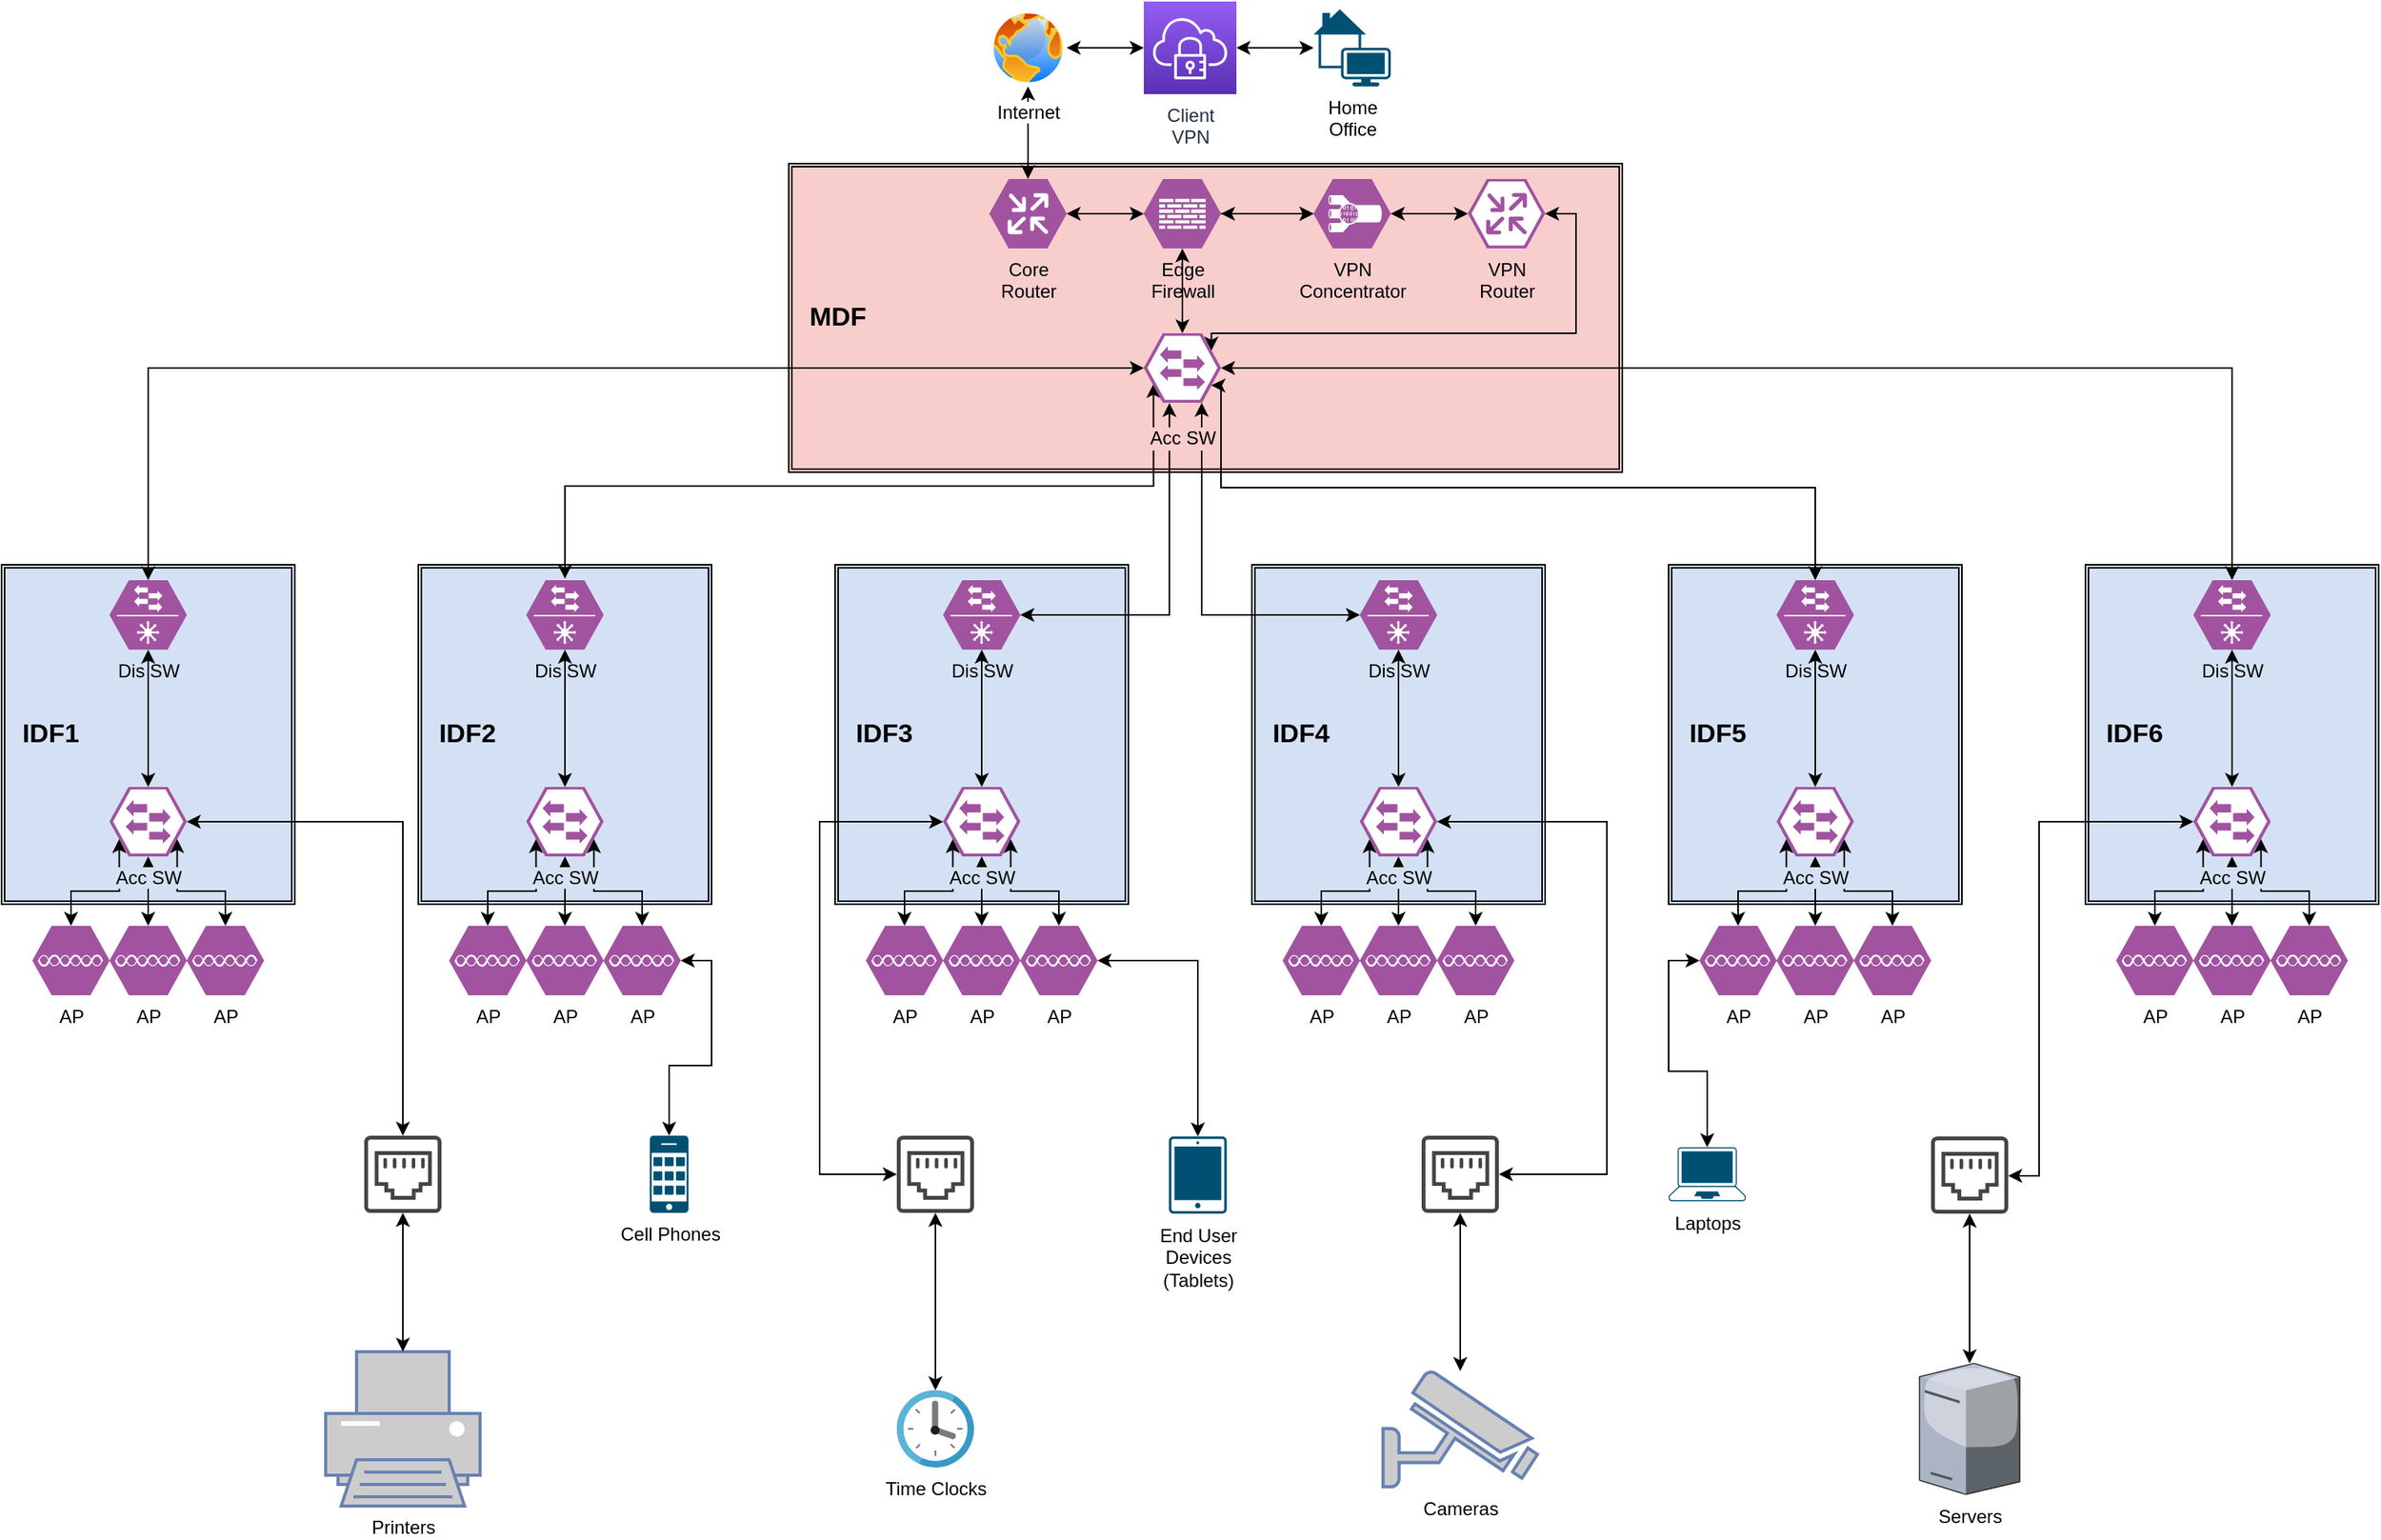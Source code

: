 <mxfile version="20.8.5" type="github">
  <diagram id="l8hXMBHkgcEJcSW0mbfh" name="Page-1">
    <mxGraphModel dx="2049" dy="1871" grid="1" gridSize="10" guides="1" tooltips="1" connect="1" arrows="1" fold="1" page="1" pageScale="1" pageWidth="1169" pageHeight="827" math="0" shadow="0">
      <root>
        <mxCell id="0" />
        <mxCell id="1" parent="0" />
        <mxCell id="bEODxAoZrBs972f1rcFE-118" value="&amp;nbsp; &lt;b&gt;MDF&lt;/b&gt;" style="shape=ext;double=1;rounded=0;whiteSpace=wrap;html=1;labelBackgroundColor=none;fontSize=17;fillColor=#F8CECC;align=left;" vertex="1" parent="1">
          <mxGeometry x="520" y="-140" width="540" height="200" as="geometry" />
        </mxCell>
        <mxCell id="bEODxAoZrBs972f1rcFE-124" style="edgeStyle=orthogonalEdgeStyle;rounded=0;orthogonalLoop=1;jettySize=auto;html=1;fontSize=12;startArrow=classic;startFill=1;" edge="1" parent="1" source="bEODxAoZrBs972f1rcFE-122" target="bEODxAoZrBs972f1rcFE-80">
          <mxGeometry relative="1" as="geometry" />
        </mxCell>
        <mxCell id="bEODxAoZrBs972f1rcFE-80" value="&lt;div&gt;Internet&lt;br&gt;&lt;/div&gt;" style="aspect=fixed;perimeter=ellipsePerimeter;html=1;align=center;shadow=0;dashed=0;spacingTop=3;image;image=img/lib/active_directory/internet_globe.svg;horizontal=1;verticalAlign=top;labelBackgroundColor=#FFFFFF;" vertex="1" parent="1">
          <mxGeometry x="650" y="-240" width="50" height="50" as="geometry" />
        </mxCell>
        <mxCell id="bEODxAoZrBs972f1rcFE-116" value="&lt;span style=&quot;font-size: 12px;&quot;&gt;Printers&lt;/span&gt;" style="fontColor=default;verticalAlign=top;verticalLabelPosition=bottom;labelPosition=center;align=center;html=1;outlineConnect=0;fillColor=#CCCCCC;strokeColor=#6881B3;gradientColor=none;gradientDirection=north;strokeWidth=2;shape=mxgraph.networks.printer;labelBackgroundColor=none;fontSize=12;" vertex="1" parent="1">
          <mxGeometry x="220" y="630" width="100" height="100" as="geometry" />
        </mxCell>
        <mxCell id="bEODxAoZrBs972f1rcFE-220" value="" style="edgeStyle=orthogonalEdgeStyle;rounded=0;orthogonalLoop=1;jettySize=auto;html=1;fontSize=12;startArrow=classic;startFill=1;" edge="1" parent="1" source="bEODxAoZrBs972f1rcFE-117" target="bEODxAoZrBs972f1rcFE-116">
          <mxGeometry relative="1" as="geometry" />
        </mxCell>
        <mxCell id="bEODxAoZrBs972f1rcFE-117" value="" style="sketch=0;pointerEvents=1;shadow=0;dashed=0;html=1;strokeColor=none;fillColor=#434445;aspect=fixed;labelPosition=center;verticalLabelPosition=bottom;verticalAlign=top;align=center;outlineConnect=0;shape=mxgraph.vvd.ethernet_port;labelBackgroundColor=#d4e1f5;fontSize=17;" vertex="1" parent="1">
          <mxGeometry x="245" y="490" width="50" height="50" as="geometry" />
        </mxCell>
        <mxCell id="bEODxAoZrBs972f1rcFE-132" value="" style="edgeStyle=orthogonalEdgeStyle;rounded=0;orthogonalLoop=1;jettySize=auto;html=1;fontSize=12;startArrow=classic;startFill=1;" edge="1" parent="1" source="bEODxAoZrBs972f1rcFE-119" target="bEODxAoZrBs972f1rcFE-131">
          <mxGeometry relative="1" as="geometry" />
        </mxCell>
        <mxCell id="bEODxAoZrBs972f1rcFE-123" style="edgeStyle=orthogonalEdgeStyle;rounded=0;orthogonalLoop=1;jettySize=auto;html=1;exitX=1;exitY=0.5;exitDx=0;exitDy=0;exitPerimeter=0;entryX=0;entryY=0.5;entryDx=0;entryDy=0;entryPerimeter=0;fontSize=12;startArrow=classic;startFill=1;" edge="1" parent="1" source="bEODxAoZrBs972f1rcFE-122" target="bEODxAoZrBs972f1rcFE-119">
          <mxGeometry relative="1" as="geometry" />
        </mxCell>
        <mxCell id="bEODxAoZrBs972f1rcFE-122" value="&lt;div&gt;Core&lt;/div&gt;&lt;div&gt;Router&lt;/div&gt;" style="verticalLabelPosition=bottom;sketch=0;html=1;fillColor=#A153A0;strokeColor=#ffffff;verticalAlign=top;align=center;points=[[0,0.5,0],[0.125,0.25,0],[0.25,0,0],[0.5,0,0],[0.75,0,0],[0.875,0.25,0],[1,0.5,0],[0.875,0.75,0],[0.75,1,0],[0.5,1,0],[0.125,0.75,0]];pointerEvents=1;shape=mxgraph.cisco_safe.compositeIcon;bgIcon=mxgraph.cisco_safe.design.blank_device;resIcon=mxgraph.cisco_safe.design.router;labelBackgroundColor=none;fontSize=12;" vertex="1" parent="1">
          <mxGeometry x="650" y="-130" width="50" height="45" as="geometry" />
        </mxCell>
        <mxCell id="bEODxAoZrBs972f1rcFE-126" value="" style="edgeStyle=orthogonalEdgeStyle;rounded=0;orthogonalLoop=1;jettySize=auto;html=1;fontSize=12;startArrow=classic;startFill=1;" edge="1" parent="1" source="bEODxAoZrBs972f1rcFE-125" target="bEODxAoZrBs972f1rcFE-119">
          <mxGeometry relative="1" as="geometry" />
        </mxCell>
        <mxCell id="bEODxAoZrBs972f1rcFE-135" value="" style="edgeStyle=orthogonalEdgeStyle;rounded=0;orthogonalLoop=1;jettySize=auto;html=1;fontSize=12;startArrow=classic;startFill=1;" edge="1" parent="1" source="bEODxAoZrBs972f1rcFE-125" target="bEODxAoZrBs972f1rcFE-129">
          <mxGeometry relative="1" as="geometry" />
        </mxCell>
        <mxCell id="bEODxAoZrBs972f1rcFE-125" value="&lt;div&gt;&lt;span style=&quot;&quot;&gt;VPN&lt;/span&gt;&lt;/div&gt;&lt;div&gt;&lt;span style=&quot;&quot;&gt;Concentrator&lt;/span&gt;&lt;/div&gt;" style="verticalLabelPosition=bottom;sketch=0;html=1;fillColor=#A153A0;strokeColor=#ffffff;verticalAlign=top;align=center;points=[[0,0.5,0],[0.125,0.25,0],[0.25,0,0],[0.5,0,0],[0.75,0,0],[0.875,0.25,0],[1,0.5,0],[0.875,0.75,0],[0.75,1,0],[0.5,1,0],[0.125,0.75,0]];pointerEvents=1;shape=mxgraph.cisco_safe.compositeIcon;bgIcon=mxgraph.cisco_safe.design.blank_device;resIcon=mxgraph.cisco_safe.design.vpn_concentrator;labelBackgroundColor=none;fontSize=12;" vertex="1" parent="1">
          <mxGeometry x="860" y="-130" width="50" height="45" as="geometry" />
        </mxCell>
        <mxCell id="bEODxAoZrBs972f1rcFE-128" value="" style="edgeStyle=orthogonalEdgeStyle;rounded=0;orthogonalLoop=1;jettySize=auto;html=1;fontSize=12;startArrow=classic;startFill=1;" edge="1" parent="1" source="bEODxAoZrBs972f1rcFE-127" target="bEODxAoZrBs972f1rcFE-80">
          <mxGeometry relative="1" as="geometry" />
        </mxCell>
        <mxCell id="bEODxAoZrBs972f1rcFE-127" value="&lt;div&gt;Client&lt;/div&gt;&lt;div&gt;VPN&lt;/div&gt;" style="sketch=0;points=[[0,0,0],[0.25,0,0],[0.5,0,0],[0.75,0,0],[1,0,0],[0,1,0],[0.25,1,0],[0.5,1,0],[0.75,1,0],[1,1,0],[0,0.25,0],[0,0.5,0],[0,0.75,0],[1,0.25,0],[1,0.5,0],[1,0.75,0]];outlineConnect=0;fontColor=#232F3E;gradientColor=#945DF2;gradientDirection=north;fillColor=#5A30B5;strokeColor=#ffffff;dashed=0;verticalLabelPosition=bottom;verticalAlign=top;align=center;html=1;fontSize=12;fontStyle=0;aspect=fixed;shape=mxgraph.aws4.resourceIcon;resIcon=mxgraph.aws4.client_vpn;labelBackgroundColor=none;" vertex="1" parent="1">
          <mxGeometry x="750" y="-245" width="60" height="60" as="geometry" />
        </mxCell>
        <mxCell id="bEODxAoZrBs972f1rcFE-130" value="" style="edgeStyle=orthogonalEdgeStyle;rounded=0;orthogonalLoop=1;jettySize=auto;html=1;fontSize=12;startArrow=none;startFill=1;" edge="1" parent="1" source="bEODxAoZrBs972f1rcFE-119" target="bEODxAoZrBs972f1rcFE-125">
          <mxGeometry relative="1" as="geometry" />
        </mxCell>
        <mxCell id="bEODxAoZrBs972f1rcFE-206" value="" style="edgeStyle=orthogonalEdgeStyle;rounded=0;orthogonalLoop=1;jettySize=auto;html=1;fontSize=12;startArrow=classic;startFill=1;entryX=0.875;entryY=0.25;entryDx=0;entryDy=0;entryPerimeter=0;exitX=1;exitY=0.5;exitDx=0;exitDy=0;exitPerimeter=0;" edge="1" parent="1" source="bEODxAoZrBs972f1rcFE-129" target="bEODxAoZrBs972f1rcFE-131">
          <mxGeometry relative="1" as="geometry">
            <Array as="points">
              <mxPoint x="1030" y="-108" />
              <mxPoint x="1030" y="-30" />
              <mxPoint x="794" y="-30" />
            </Array>
          </mxGeometry>
        </mxCell>
        <mxCell id="bEODxAoZrBs972f1rcFE-129" value="&lt;div&gt;VPN&lt;/div&gt;&lt;div&gt;Router&lt;/div&gt;" style="verticalLabelPosition=bottom;sketch=0;html=1;fillColor=#A153A0;strokeColor=#ffffff;verticalAlign=top;align=center;points=[[0,0.5,0],[0.125,0.25,0],[0.25,0,0],[0.5,0,0],[0.75,0,0],[0.875,0.25,0],[1,0.5,0],[0.875,0.75,0],[0.75,1,0],[0.5,1,0],[0.125,0.75,0]];pointerEvents=1;shape=mxgraph.cisco_safe.compositeIcon;bgIcon=mxgraph.cisco_safe.design.blank_device;resIcon=mxgraph.cisco_safe.design.router_2;labelBackgroundColor=none;fontSize=12;" vertex="1" parent="1">
          <mxGeometry x="960" y="-130" width="50" height="45" as="geometry" />
        </mxCell>
        <mxCell id="bEODxAoZrBs972f1rcFE-119" value="&lt;div&gt;Edge&lt;/div&gt;&lt;div&gt;Firewall&lt;/div&gt;" style="verticalLabelPosition=bottom;sketch=0;html=1;fillColor=#A153A0;strokeColor=#ffffff;verticalAlign=top;align=center;points=[[0,0.5,0],[0.125,0.25,0],[0.25,0,0],[0.5,0,0],[0.75,0,0],[0.875,0.25,0],[1,0.5,0],[0.875,0.75,0],[0.75,1,0],[0.5,1,0],[0.125,0.75,0]];pointerEvents=1;shape=mxgraph.cisco_safe.compositeIcon;bgIcon=mxgraph.cisco_safe.design.blank_device;resIcon=mxgraph.cisco_safe.design.firewall;labelBackgroundColor=none;fontSize=12;" vertex="1" parent="1">
          <mxGeometry x="750" y="-130" width="50" height="45" as="geometry" />
        </mxCell>
        <mxCell id="bEODxAoZrBs972f1rcFE-136" value="" style="group" vertex="1" connectable="0" parent="1">
          <mxGeometry x="10" y="120" width="190" height="294" as="geometry" />
        </mxCell>
        <mxCell id="bEODxAoZrBs972f1rcFE-81" value="&amp;nbsp; IDF1" style="shape=ext;double=1;rounded=0;whiteSpace=wrap;html=1;fillColor=#D4E1F5;align=left;fontSize=17;fontStyle=1" vertex="1" parent="bEODxAoZrBs972f1rcFE-136">
          <mxGeometry width="190" height="220" as="geometry" />
        </mxCell>
        <mxCell id="bEODxAoZrBs972f1rcFE-24" value="" style="group" vertex="1" connectable="0" parent="bEODxAoZrBs972f1rcFE-136">
          <mxGeometry y="144" width="190" height="150" as="geometry" />
        </mxCell>
        <mxCell id="bEODxAoZrBs972f1rcFE-112" style="edgeStyle=orthogonalEdgeStyle;rounded=0;orthogonalLoop=1;jettySize=auto;html=1;entryX=0.5;entryY=0;entryDx=0;entryDy=0;entryPerimeter=0;startArrow=classic;startFill=1;" edge="1" parent="bEODxAoZrBs972f1rcFE-24" source="bEODxAoZrBs972f1rcFE-101" target="bEODxAoZrBs972f1rcFE-109">
          <mxGeometry relative="1" as="geometry" />
        </mxCell>
        <mxCell id="bEODxAoZrBs972f1rcFE-113" style="edgeStyle=orthogonalEdgeStyle;rounded=0;orthogonalLoop=1;jettySize=auto;html=1;exitX=0.875;exitY=0.75;exitDx=0;exitDy=0;exitPerimeter=0;startArrow=classic;startFill=1;" edge="1" parent="bEODxAoZrBs972f1rcFE-24" source="bEODxAoZrBs972f1rcFE-101" target="bEODxAoZrBs972f1rcFE-110">
          <mxGeometry relative="1" as="geometry" />
        </mxCell>
        <mxCell id="bEODxAoZrBs972f1rcFE-114" style="edgeStyle=orthogonalEdgeStyle;rounded=0;orthogonalLoop=1;jettySize=auto;html=1;exitX=0.125;exitY=0.75;exitDx=0;exitDy=0;exitPerimeter=0;entryX=0.5;entryY=0;entryDx=0;entryDy=0;entryPerimeter=0;startArrow=classic;startFill=1;" edge="1" parent="bEODxAoZrBs972f1rcFE-24" source="bEODxAoZrBs972f1rcFE-101" target="bEODxAoZrBs972f1rcFE-108">
          <mxGeometry relative="1" as="geometry" />
        </mxCell>
        <mxCell id="bEODxAoZrBs972f1rcFE-101" value="Acc SW" style="verticalLabelPosition=bottom;sketch=0;html=1;fillColor=#A153A0;strokeColor=#ffffff;verticalAlign=top;align=center;points=[[0,0.5,0],[0.125,0.25,0],[0.25,0,0],[0.5,0,0],[0.75,0,0],[0.875,0.25,0],[1,0.5,0],[0.875,0.75,0],[0.75,1,0],[0.5,1,0],[0.125,0.75,0]];pointerEvents=1;shape=mxgraph.cisco_safe.compositeIcon;bgIcon=mxgraph.cisco_safe.design.blank_device;resIcon=mxgraph.cisco_safe.design.access_switch_2;labelBackgroundColor=#d4e1f5;" vertex="1" parent="bEODxAoZrBs972f1rcFE-24">
          <mxGeometry x="70" width="50" height="45" as="geometry" />
        </mxCell>
        <mxCell id="bEODxAoZrBs972f1rcFE-108" value="AP" style="verticalLabelPosition=bottom;sketch=0;html=1;fillColor=#A153A0;strokeColor=#ffffff;verticalAlign=top;align=center;points=[[0,0.5,0],[0.125,0.25,0],[0.25,0,0],[0.5,0,0],[0.75,0,0],[0.875,0.25,0],[1,0.5,0],[0.875,0.75,0],[0.75,1,0],[0.5,1,0],[0.125,0.75,0]];pointerEvents=1;shape=mxgraph.cisco_safe.compositeIcon;bgIcon=mxgraph.cisco_safe.design.blank_device;resIcon=mxgraph.cisco_safe.design.access_point;fontFamily=Helvetica;fontSize=12;fontColor=default;" vertex="1" parent="bEODxAoZrBs972f1rcFE-24">
          <mxGeometry x="20" y="90" width="50" height="45" as="geometry" />
        </mxCell>
        <mxCell id="bEODxAoZrBs972f1rcFE-109" value="AP" style="verticalLabelPosition=bottom;sketch=0;html=1;fillColor=#A153A0;strokeColor=#ffffff;verticalAlign=top;align=center;points=[[0,0.5,0],[0.125,0.25,0],[0.25,0,0],[0.5,0,0],[0.75,0,0],[0.875,0.25,0],[1,0.5,0],[0.875,0.75,0],[0.75,1,0],[0.5,1,0],[0.125,0.75,0]];pointerEvents=1;shape=mxgraph.cisco_safe.compositeIcon;bgIcon=mxgraph.cisco_safe.design.blank_device;resIcon=mxgraph.cisco_safe.design.access_point;fontFamily=Helvetica;fontSize=12;fontColor=default;" vertex="1" parent="bEODxAoZrBs972f1rcFE-24">
          <mxGeometry x="70" y="90" width="50" height="45" as="geometry" />
        </mxCell>
        <mxCell id="bEODxAoZrBs972f1rcFE-110" value="AP" style="verticalLabelPosition=bottom;sketch=0;html=1;fillColor=#A153A0;strokeColor=#ffffff;verticalAlign=top;align=center;points=[[0,0.5,0],[0.125,0.25,0],[0.25,0,0],[0.5,0,0],[0.75,0,0],[0.875,0.25,0],[1,0.5,0],[0.875,0.75,0],[0.75,1,0],[0.5,1,0],[0.125,0.75,0]];pointerEvents=1;shape=mxgraph.cisco_safe.compositeIcon;bgIcon=mxgraph.cisco_safe.design.blank_device;resIcon=mxgraph.cisco_safe.design.access_point;fontFamily=Helvetica;fontSize=12;fontColor=default;" vertex="1" parent="bEODxAoZrBs972f1rcFE-24">
          <mxGeometry x="120" y="90" width="50" height="45" as="geometry" />
        </mxCell>
        <mxCell id="bEODxAoZrBs972f1rcFE-93" value="Dis SW" style="verticalLabelPosition=bottom;sketch=0;html=1;fillColor=#A153A0;strokeColor=#ffffff;verticalAlign=top;align=center;points=[[0,0.5,0],[0.125,0.25,0],[0.25,0,0],[0.5,0,0],[0.75,0,0],[0.875,0.25,0],[1,0.5,0],[0.875,0.75,0],[0.75,1,0],[0.5,1,0],[0.125,0.75,0]];pointerEvents=1;shape=mxgraph.cisco_safe.compositeIcon;bgIcon=mxgraph.cisco_safe.design.blank_device;resIcon=mxgraph.cisco_safe.design.distribution_switch;" vertex="1" parent="bEODxAoZrBs972f1rcFE-136">
          <mxGeometry x="70" y="10" width="50" height="45" as="geometry" />
        </mxCell>
        <mxCell id="bEODxAoZrBs972f1rcFE-115" style="edgeStyle=orthogonalEdgeStyle;rounded=0;orthogonalLoop=1;jettySize=auto;html=1;startArrow=classic;startFill=1;" edge="1" parent="bEODxAoZrBs972f1rcFE-136" source="bEODxAoZrBs972f1rcFE-101" target="bEODxAoZrBs972f1rcFE-93">
          <mxGeometry relative="1" as="geometry" />
        </mxCell>
        <mxCell id="bEODxAoZrBs972f1rcFE-137" value="" style="group" vertex="1" connectable="0" parent="1">
          <mxGeometry x="280" y="120" width="190" height="294" as="geometry" />
        </mxCell>
        <mxCell id="bEODxAoZrBs972f1rcFE-138" value="&amp;nbsp; IDF2" style="shape=ext;double=1;rounded=0;whiteSpace=wrap;html=1;fillColor=#D4E1F5;align=left;fontSize=17;fontStyle=1" vertex="1" parent="bEODxAoZrBs972f1rcFE-137">
          <mxGeometry width="190" height="220" as="geometry" />
        </mxCell>
        <mxCell id="bEODxAoZrBs972f1rcFE-139" value="" style="group" vertex="1" connectable="0" parent="bEODxAoZrBs972f1rcFE-137">
          <mxGeometry y="144" width="190" height="150" as="geometry" />
        </mxCell>
        <mxCell id="bEODxAoZrBs972f1rcFE-140" style="edgeStyle=orthogonalEdgeStyle;rounded=0;orthogonalLoop=1;jettySize=auto;html=1;entryX=0.5;entryY=0;entryDx=0;entryDy=0;entryPerimeter=0;startArrow=classic;startFill=1;" edge="1" parent="bEODxAoZrBs972f1rcFE-139" source="bEODxAoZrBs972f1rcFE-143" target="bEODxAoZrBs972f1rcFE-145">
          <mxGeometry relative="1" as="geometry" />
        </mxCell>
        <mxCell id="bEODxAoZrBs972f1rcFE-141" style="edgeStyle=orthogonalEdgeStyle;rounded=0;orthogonalLoop=1;jettySize=auto;html=1;exitX=0.875;exitY=0.75;exitDx=0;exitDy=0;exitPerimeter=0;startArrow=classic;startFill=1;" edge="1" parent="bEODxAoZrBs972f1rcFE-139" source="bEODxAoZrBs972f1rcFE-143" target="bEODxAoZrBs972f1rcFE-146">
          <mxGeometry relative="1" as="geometry" />
        </mxCell>
        <mxCell id="bEODxAoZrBs972f1rcFE-142" style="edgeStyle=orthogonalEdgeStyle;rounded=0;orthogonalLoop=1;jettySize=auto;html=1;exitX=0.125;exitY=0.75;exitDx=0;exitDy=0;exitPerimeter=0;entryX=0.5;entryY=0;entryDx=0;entryDy=0;entryPerimeter=0;startArrow=classic;startFill=1;" edge="1" parent="bEODxAoZrBs972f1rcFE-139" source="bEODxAoZrBs972f1rcFE-143" target="bEODxAoZrBs972f1rcFE-144">
          <mxGeometry relative="1" as="geometry" />
        </mxCell>
        <mxCell id="bEODxAoZrBs972f1rcFE-143" value="Acc SW" style="verticalLabelPosition=bottom;sketch=0;html=1;fillColor=#A153A0;strokeColor=#ffffff;verticalAlign=top;align=center;points=[[0,0.5,0],[0.125,0.25,0],[0.25,0,0],[0.5,0,0],[0.75,0,0],[0.875,0.25,0],[1,0.5,0],[0.875,0.75,0],[0.75,1,0],[0.5,1,0],[0.125,0.75,0]];pointerEvents=1;shape=mxgraph.cisco_safe.compositeIcon;bgIcon=mxgraph.cisco_safe.design.blank_device;resIcon=mxgraph.cisco_safe.design.access_switch_2;labelBackgroundColor=#d4e1f5;" vertex="1" parent="bEODxAoZrBs972f1rcFE-139">
          <mxGeometry x="70" width="50" height="45" as="geometry" />
        </mxCell>
        <mxCell id="bEODxAoZrBs972f1rcFE-144" value="AP" style="verticalLabelPosition=bottom;sketch=0;html=1;fillColor=#A153A0;strokeColor=#ffffff;verticalAlign=top;align=center;points=[[0,0.5,0],[0.125,0.25,0],[0.25,0,0],[0.5,0,0],[0.75,0,0],[0.875,0.25,0],[1,0.5,0],[0.875,0.75,0],[0.75,1,0],[0.5,1,0],[0.125,0.75,0]];pointerEvents=1;shape=mxgraph.cisco_safe.compositeIcon;bgIcon=mxgraph.cisco_safe.design.blank_device;resIcon=mxgraph.cisco_safe.design.access_point;fontFamily=Helvetica;fontSize=12;fontColor=default;" vertex="1" parent="bEODxAoZrBs972f1rcFE-139">
          <mxGeometry x="20" y="90" width="50" height="45" as="geometry" />
        </mxCell>
        <mxCell id="bEODxAoZrBs972f1rcFE-145" value="AP" style="verticalLabelPosition=bottom;sketch=0;html=1;fillColor=#A153A0;strokeColor=#ffffff;verticalAlign=top;align=center;points=[[0,0.5,0],[0.125,0.25,0],[0.25,0,0],[0.5,0,0],[0.75,0,0],[0.875,0.25,0],[1,0.5,0],[0.875,0.75,0],[0.75,1,0],[0.5,1,0],[0.125,0.75,0]];pointerEvents=1;shape=mxgraph.cisco_safe.compositeIcon;bgIcon=mxgraph.cisco_safe.design.blank_device;resIcon=mxgraph.cisco_safe.design.access_point;fontFamily=Helvetica;fontSize=12;fontColor=default;" vertex="1" parent="bEODxAoZrBs972f1rcFE-139">
          <mxGeometry x="70" y="90" width="50" height="45" as="geometry" />
        </mxCell>
        <mxCell id="bEODxAoZrBs972f1rcFE-146" value="AP" style="verticalLabelPosition=bottom;sketch=0;html=1;fillColor=#A153A0;strokeColor=#ffffff;verticalAlign=top;align=center;points=[[0,0.5,0],[0.125,0.25,0],[0.25,0,0],[0.5,0,0],[0.75,0,0],[0.875,0.25,0],[1,0.5,0],[0.875,0.75,0],[0.75,1,0],[0.5,1,0],[0.125,0.75,0]];pointerEvents=1;shape=mxgraph.cisco_safe.compositeIcon;bgIcon=mxgraph.cisco_safe.design.blank_device;resIcon=mxgraph.cisco_safe.design.access_point;fontFamily=Helvetica;fontSize=12;fontColor=default;" vertex="1" parent="bEODxAoZrBs972f1rcFE-139">
          <mxGeometry x="120" y="90" width="50" height="45" as="geometry" />
        </mxCell>
        <mxCell id="bEODxAoZrBs972f1rcFE-147" value="Dis SW" style="verticalLabelPosition=bottom;sketch=0;html=1;fillColor=#A153A0;strokeColor=#ffffff;verticalAlign=top;align=center;points=[[0,0.5,0],[0.125,0.25,0],[0.25,0,0],[0.5,0,0],[0.75,0,0],[0.875,0.25,0],[1,0.5,0],[0.875,0.75,0],[0.75,1,0],[0.5,1,0],[0.125,0.75,0]];pointerEvents=1;shape=mxgraph.cisco_safe.compositeIcon;bgIcon=mxgraph.cisco_safe.design.blank_device;resIcon=mxgraph.cisco_safe.design.distribution_switch;" vertex="1" parent="bEODxAoZrBs972f1rcFE-137">
          <mxGeometry x="70" y="10" width="50" height="45" as="geometry" />
        </mxCell>
        <mxCell id="bEODxAoZrBs972f1rcFE-148" style="edgeStyle=orthogonalEdgeStyle;rounded=0;orthogonalLoop=1;jettySize=auto;html=1;startArrow=classic;startFill=1;" edge="1" parent="bEODxAoZrBs972f1rcFE-137" source="bEODxAoZrBs972f1rcFE-143" target="bEODxAoZrBs972f1rcFE-147">
          <mxGeometry relative="1" as="geometry" />
        </mxCell>
        <mxCell id="bEODxAoZrBs972f1rcFE-149" value="" style="group" vertex="1" connectable="0" parent="1">
          <mxGeometry x="550" y="120" width="190" height="294" as="geometry" />
        </mxCell>
        <mxCell id="bEODxAoZrBs972f1rcFE-150" value="&amp;nbsp; IDF3" style="shape=ext;double=1;rounded=0;whiteSpace=wrap;html=1;fillColor=#D4E1F5;align=left;fontSize=17;fontStyle=1" vertex="1" parent="bEODxAoZrBs972f1rcFE-149">
          <mxGeometry width="190" height="220" as="geometry" />
        </mxCell>
        <mxCell id="bEODxAoZrBs972f1rcFE-151" value="" style="group" vertex="1" connectable="0" parent="bEODxAoZrBs972f1rcFE-149">
          <mxGeometry y="144" width="190" height="150" as="geometry" />
        </mxCell>
        <mxCell id="bEODxAoZrBs972f1rcFE-152" style="edgeStyle=orthogonalEdgeStyle;rounded=0;orthogonalLoop=1;jettySize=auto;html=1;entryX=0.5;entryY=0;entryDx=0;entryDy=0;entryPerimeter=0;startArrow=classic;startFill=1;" edge="1" parent="bEODxAoZrBs972f1rcFE-151" source="bEODxAoZrBs972f1rcFE-155" target="bEODxAoZrBs972f1rcFE-157">
          <mxGeometry relative="1" as="geometry" />
        </mxCell>
        <mxCell id="bEODxAoZrBs972f1rcFE-153" style="edgeStyle=orthogonalEdgeStyle;rounded=0;orthogonalLoop=1;jettySize=auto;html=1;exitX=0.875;exitY=0.75;exitDx=0;exitDy=0;exitPerimeter=0;startArrow=classic;startFill=1;" edge="1" parent="bEODxAoZrBs972f1rcFE-151" source="bEODxAoZrBs972f1rcFE-155" target="bEODxAoZrBs972f1rcFE-158">
          <mxGeometry relative="1" as="geometry" />
        </mxCell>
        <mxCell id="bEODxAoZrBs972f1rcFE-154" style="edgeStyle=orthogonalEdgeStyle;rounded=0;orthogonalLoop=1;jettySize=auto;html=1;exitX=0.125;exitY=0.75;exitDx=0;exitDy=0;exitPerimeter=0;entryX=0.5;entryY=0;entryDx=0;entryDy=0;entryPerimeter=0;startArrow=classic;startFill=1;" edge="1" parent="bEODxAoZrBs972f1rcFE-151" source="bEODxAoZrBs972f1rcFE-155" target="bEODxAoZrBs972f1rcFE-156">
          <mxGeometry relative="1" as="geometry" />
        </mxCell>
        <mxCell id="bEODxAoZrBs972f1rcFE-155" value="Acc SW" style="verticalLabelPosition=bottom;sketch=0;html=1;fillColor=#A153A0;strokeColor=#ffffff;verticalAlign=top;align=center;points=[[0,0.5,0],[0.125,0.25,0],[0.25,0,0],[0.5,0,0],[0.75,0,0],[0.875,0.25,0],[1,0.5,0],[0.875,0.75,0],[0.75,1,0],[0.5,1,0],[0.125,0.75,0]];pointerEvents=1;shape=mxgraph.cisco_safe.compositeIcon;bgIcon=mxgraph.cisco_safe.design.blank_device;resIcon=mxgraph.cisco_safe.design.access_switch_2;labelBackgroundColor=#d4e1f5;" vertex="1" parent="bEODxAoZrBs972f1rcFE-151">
          <mxGeometry x="70" width="50" height="45" as="geometry" />
        </mxCell>
        <mxCell id="bEODxAoZrBs972f1rcFE-156" value="AP" style="verticalLabelPosition=bottom;sketch=0;html=1;fillColor=#A153A0;strokeColor=#ffffff;verticalAlign=top;align=center;points=[[0,0.5,0],[0.125,0.25,0],[0.25,0,0],[0.5,0,0],[0.75,0,0],[0.875,0.25,0],[1,0.5,0],[0.875,0.75,0],[0.75,1,0],[0.5,1,0],[0.125,0.75,0]];pointerEvents=1;shape=mxgraph.cisco_safe.compositeIcon;bgIcon=mxgraph.cisco_safe.design.blank_device;resIcon=mxgraph.cisco_safe.design.access_point;fontFamily=Helvetica;fontSize=12;fontColor=default;" vertex="1" parent="bEODxAoZrBs972f1rcFE-151">
          <mxGeometry x="20" y="90" width="50" height="45" as="geometry" />
        </mxCell>
        <mxCell id="bEODxAoZrBs972f1rcFE-157" value="AP" style="verticalLabelPosition=bottom;sketch=0;html=1;fillColor=#A153A0;strokeColor=#ffffff;verticalAlign=top;align=center;points=[[0,0.5,0],[0.125,0.25,0],[0.25,0,0],[0.5,0,0],[0.75,0,0],[0.875,0.25,0],[1,0.5,0],[0.875,0.75,0],[0.75,1,0],[0.5,1,0],[0.125,0.75,0]];pointerEvents=1;shape=mxgraph.cisco_safe.compositeIcon;bgIcon=mxgraph.cisco_safe.design.blank_device;resIcon=mxgraph.cisco_safe.design.access_point;fontFamily=Helvetica;fontSize=12;fontColor=default;" vertex="1" parent="bEODxAoZrBs972f1rcFE-151">
          <mxGeometry x="70" y="90" width="50" height="45" as="geometry" />
        </mxCell>
        <mxCell id="bEODxAoZrBs972f1rcFE-158" value="AP" style="verticalLabelPosition=bottom;sketch=0;html=1;fillColor=#A153A0;strokeColor=#ffffff;verticalAlign=top;align=center;points=[[0,0.5,0],[0.125,0.25,0],[0.25,0,0],[0.5,0,0],[0.75,0,0],[0.875,0.25,0],[1,0.5,0],[0.875,0.75,0],[0.75,1,0],[0.5,1,0],[0.125,0.75,0]];pointerEvents=1;shape=mxgraph.cisco_safe.compositeIcon;bgIcon=mxgraph.cisco_safe.design.blank_device;resIcon=mxgraph.cisco_safe.design.access_point;fontFamily=Helvetica;fontSize=12;fontColor=default;" vertex="1" parent="bEODxAoZrBs972f1rcFE-151">
          <mxGeometry x="120" y="90" width="50" height="45" as="geometry" />
        </mxCell>
        <mxCell id="bEODxAoZrBs972f1rcFE-159" value="Dis SW" style="verticalLabelPosition=bottom;sketch=0;html=1;fillColor=#A153A0;strokeColor=#ffffff;verticalAlign=top;align=center;points=[[0,0.5,0],[0.125,0.25,0],[0.25,0,0],[0.5,0,0],[0.75,0,0],[0.875,0.25,0],[1,0.5,0],[0.875,0.75,0],[0.75,1,0],[0.5,1,0],[0.125,0.75,0]];pointerEvents=1;shape=mxgraph.cisco_safe.compositeIcon;bgIcon=mxgraph.cisco_safe.design.blank_device;resIcon=mxgraph.cisco_safe.design.distribution_switch;" vertex="1" parent="bEODxAoZrBs972f1rcFE-149">
          <mxGeometry x="70" y="10" width="50" height="45" as="geometry" />
        </mxCell>
        <mxCell id="bEODxAoZrBs972f1rcFE-160" style="edgeStyle=orthogonalEdgeStyle;rounded=0;orthogonalLoop=1;jettySize=auto;html=1;startArrow=classic;startFill=1;" edge="1" parent="bEODxAoZrBs972f1rcFE-149" source="bEODxAoZrBs972f1rcFE-155" target="bEODxAoZrBs972f1rcFE-159">
          <mxGeometry relative="1" as="geometry" />
        </mxCell>
        <mxCell id="bEODxAoZrBs972f1rcFE-161" value="" style="group;fontSize=12;" vertex="1" connectable="0" parent="1">
          <mxGeometry x="820" y="120" width="190" height="294" as="geometry" />
        </mxCell>
        <mxCell id="bEODxAoZrBs972f1rcFE-162" value="&amp;nbsp; IDF4" style="shape=ext;double=1;rounded=0;whiteSpace=wrap;html=1;fillColor=#D4E1F5;align=left;fontSize=17;fontStyle=1" vertex="1" parent="bEODxAoZrBs972f1rcFE-161">
          <mxGeometry width="190" height="220" as="geometry" />
        </mxCell>
        <mxCell id="bEODxAoZrBs972f1rcFE-163" value="" style="group" vertex="1" connectable="0" parent="bEODxAoZrBs972f1rcFE-161">
          <mxGeometry y="144" width="190" height="150" as="geometry" />
        </mxCell>
        <mxCell id="bEODxAoZrBs972f1rcFE-164" style="edgeStyle=orthogonalEdgeStyle;rounded=0;orthogonalLoop=1;jettySize=auto;html=1;entryX=0.5;entryY=0;entryDx=0;entryDy=0;entryPerimeter=0;startArrow=classic;startFill=1;" edge="1" parent="bEODxAoZrBs972f1rcFE-163" source="bEODxAoZrBs972f1rcFE-167" target="bEODxAoZrBs972f1rcFE-169">
          <mxGeometry relative="1" as="geometry" />
        </mxCell>
        <mxCell id="bEODxAoZrBs972f1rcFE-165" style="edgeStyle=orthogonalEdgeStyle;rounded=0;orthogonalLoop=1;jettySize=auto;html=1;exitX=0.875;exitY=0.75;exitDx=0;exitDy=0;exitPerimeter=0;startArrow=classic;startFill=1;" edge="1" parent="bEODxAoZrBs972f1rcFE-163" source="bEODxAoZrBs972f1rcFE-167" target="bEODxAoZrBs972f1rcFE-170">
          <mxGeometry relative="1" as="geometry" />
        </mxCell>
        <mxCell id="bEODxAoZrBs972f1rcFE-166" style="edgeStyle=orthogonalEdgeStyle;rounded=0;orthogonalLoop=1;jettySize=auto;html=1;exitX=0.125;exitY=0.75;exitDx=0;exitDy=0;exitPerimeter=0;entryX=0.5;entryY=0;entryDx=0;entryDy=0;entryPerimeter=0;startArrow=classic;startFill=1;" edge="1" parent="bEODxAoZrBs972f1rcFE-163" source="bEODxAoZrBs972f1rcFE-167" target="bEODxAoZrBs972f1rcFE-168">
          <mxGeometry relative="1" as="geometry" />
        </mxCell>
        <mxCell id="bEODxAoZrBs972f1rcFE-167" value="Acc SW" style="verticalLabelPosition=bottom;sketch=0;html=1;fillColor=#A153A0;strokeColor=#ffffff;verticalAlign=top;align=center;points=[[0,0.5,0],[0.125,0.25,0],[0.25,0,0],[0.5,0,0],[0.75,0,0],[0.875,0.25,0],[1,0.5,0],[0.875,0.75,0],[0.75,1,0],[0.5,1,0],[0.125,0.75,0]];pointerEvents=1;shape=mxgraph.cisco_safe.compositeIcon;bgIcon=mxgraph.cisco_safe.design.blank_device;resIcon=mxgraph.cisco_safe.design.access_switch_2;labelBackgroundColor=#d4e1f5;" vertex="1" parent="bEODxAoZrBs972f1rcFE-163">
          <mxGeometry x="70" width="50" height="45" as="geometry" />
        </mxCell>
        <mxCell id="bEODxAoZrBs972f1rcFE-168" value="AP" style="verticalLabelPosition=bottom;sketch=0;html=1;fillColor=#A153A0;strokeColor=#ffffff;verticalAlign=top;align=center;points=[[0,0.5,0],[0.125,0.25,0],[0.25,0,0],[0.5,0,0],[0.75,0,0],[0.875,0.25,0],[1,0.5,0],[0.875,0.75,0],[0.75,1,0],[0.5,1,0],[0.125,0.75,0]];pointerEvents=1;shape=mxgraph.cisco_safe.compositeIcon;bgIcon=mxgraph.cisco_safe.design.blank_device;resIcon=mxgraph.cisco_safe.design.access_point;fontFamily=Helvetica;fontSize=12;fontColor=default;" vertex="1" parent="bEODxAoZrBs972f1rcFE-163">
          <mxGeometry x="20" y="90" width="50" height="45" as="geometry" />
        </mxCell>
        <mxCell id="bEODxAoZrBs972f1rcFE-169" value="AP" style="verticalLabelPosition=bottom;sketch=0;html=1;fillColor=#A153A0;strokeColor=#ffffff;verticalAlign=top;align=center;points=[[0,0.5,0],[0.125,0.25,0],[0.25,0,0],[0.5,0,0],[0.75,0,0],[0.875,0.25,0],[1,0.5,0],[0.875,0.75,0],[0.75,1,0],[0.5,1,0],[0.125,0.75,0]];pointerEvents=1;shape=mxgraph.cisco_safe.compositeIcon;bgIcon=mxgraph.cisco_safe.design.blank_device;resIcon=mxgraph.cisco_safe.design.access_point;fontFamily=Helvetica;fontSize=12;fontColor=default;" vertex="1" parent="bEODxAoZrBs972f1rcFE-163">
          <mxGeometry x="70" y="90" width="50" height="45" as="geometry" />
        </mxCell>
        <mxCell id="bEODxAoZrBs972f1rcFE-170" value="AP" style="verticalLabelPosition=bottom;sketch=0;html=1;fillColor=#A153A0;strokeColor=#ffffff;verticalAlign=top;align=center;points=[[0,0.5,0],[0.125,0.25,0],[0.25,0,0],[0.5,0,0],[0.75,0,0],[0.875,0.25,0],[1,0.5,0],[0.875,0.75,0],[0.75,1,0],[0.5,1,0],[0.125,0.75,0]];pointerEvents=1;shape=mxgraph.cisco_safe.compositeIcon;bgIcon=mxgraph.cisco_safe.design.blank_device;resIcon=mxgraph.cisco_safe.design.access_point;fontFamily=Helvetica;fontSize=12;fontColor=default;" vertex="1" parent="bEODxAoZrBs972f1rcFE-163">
          <mxGeometry x="120" y="90" width="50" height="45" as="geometry" />
        </mxCell>
        <mxCell id="bEODxAoZrBs972f1rcFE-171" value="Dis SW" style="verticalLabelPosition=bottom;sketch=0;html=1;fillColor=#A153A0;strokeColor=#ffffff;verticalAlign=top;align=center;points=[[0,0.5,0],[0.125,0.25,0],[0.25,0,0],[0.5,0,0],[0.75,0,0],[0.875,0.25,0],[1,0.5,0],[0.875,0.75,0],[0.75,1,0],[0.5,1,0],[0.125,0.75,0]];pointerEvents=1;shape=mxgraph.cisco_safe.compositeIcon;bgIcon=mxgraph.cisco_safe.design.blank_device;resIcon=mxgraph.cisco_safe.design.distribution_switch;" vertex="1" parent="bEODxAoZrBs972f1rcFE-161">
          <mxGeometry x="70" y="10" width="50" height="45" as="geometry" />
        </mxCell>
        <mxCell id="bEODxAoZrBs972f1rcFE-172" style="edgeStyle=orthogonalEdgeStyle;rounded=0;orthogonalLoop=1;jettySize=auto;html=1;startArrow=classic;startFill=1;" edge="1" parent="bEODxAoZrBs972f1rcFE-161" source="bEODxAoZrBs972f1rcFE-167" target="bEODxAoZrBs972f1rcFE-171">
          <mxGeometry relative="1" as="geometry" />
        </mxCell>
        <mxCell id="bEODxAoZrBs972f1rcFE-173" value="" style="group" vertex="1" connectable="0" parent="1">
          <mxGeometry x="1090" y="120" width="190" height="294" as="geometry" />
        </mxCell>
        <mxCell id="bEODxAoZrBs972f1rcFE-174" value="&amp;nbsp; IDF5" style="shape=ext;double=1;rounded=0;whiteSpace=wrap;html=1;fillColor=#D4E1F5;align=left;fontSize=17;fontStyle=1" vertex="1" parent="bEODxAoZrBs972f1rcFE-173">
          <mxGeometry width="190" height="220" as="geometry" />
        </mxCell>
        <mxCell id="bEODxAoZrBs972f1rcFE-175" value="" style="group" vertex="1" connectable="0" parent="bEODxAoZrBs972f1rcFE-173">
          <mxGeometry y="144" width="190" height="150" as="geometry" />
        </mxCell>
        <mxCell id="bEODxAoZrBs972f1rcFE-176" style="edgeStyle=orthogonalEdgeStyle;rounded=0;orthogonalLoop=1;jettySize=auto;html=1;entryX=0.5;entryY=0;entryDx=0;entryDy=0;entryPerimeter=0;startArrow=classic;startFill=1;" edge="1" parent="bEODxAoZrBs972f1rcFE-175" source="bEODxAoZrBs972f1rcFE-179" target="bEODxAoZrBs972f1rcFE-181">
          <mxGeometry relative="1" as="geometry" />
        </mxCell>
        <mxCell id="bEODxAoZrBs972f1rcFE-177" style="edgeStyle=orthogonalEdgeStyle;rounded=0;orthogonalLoop=1;jettySize=auto;html=1;exitX=0.875;exitY=0.75;exitDx=0;exitDy=0;exitPerimeter=0;startArrow=classic;startFill=1;" edge="1" parent="bEODxAoZrBs972f1rcFE-175" source="bEODxAoZrBs972f1rcFE-179" target="bEODxAoZrBs972f1rcFE-182">
          <mxGeometry relative="1" as="geometry" />
        </mxCell>
        <mxCell id="bEODxAoZrBs972f1rcFE-178" style="edgeStyle=orthogonalEdgeStyle;rounded=0;orthogonalLoop=1;jettySize=auto;html=1;exitX=0.125;exitY=0.75;exitDx=0;exitDy=0;exitPerimeter=0;entryX=0.5;entryY=0;entryDx=0;entryDy=0;entryPerimeter=0;startArrow=classic;startFill=1;" edge="1" parent="bEODxAoZrBs972f1rcFE-175" source="bEODxAoZrBs972f1rcFE-179" target="bEODxAoZrBs972f1rcFE-180">
          <mxGeometry relative="1" as="geometry" />
        </mxCell>
        <mxCell id="bEODxAoZrBs972f1rcFE-179" value="Acc SW" style="verticalLabelPosition=bottom;sketch=0;html=1;fillColor=#A153A0;strokeColor=#ffffff;verticalAlign=top;align=center;points=[[0,0.5,0],[0.125,0.25,0],[0.25,0,0],[0.5,0,0],[0.75,0,0],[0.875,0.25,0],[1,0.5,0],[0.875,0.75,0],[0.75,1,0],[0.5,1,0],[0.125,0.75,0]];pointerEvents=1;shape=mxgraph.cisco_safe.compositeIcon;bgIcon=mxgraph.cisco_safe.design.blank_device;resIcon=mxgraph.cisco_safe.design.access_switch_2;labelBackgroundColor=#d4e1f5;" vertex="1" parent="bEODxAoZrBs972f1rcFE-175">
          <mxGeometry x="70" width="50" height="45" as="geometry" />
        </mxCell>
        <mxCell id="bEODxAoZrBs972f1rcFE-180" value="AP" style="verticalLabelPosition=bottom;sketch=0;html=1;fillColor=#A153A0;strokeColor=#ffffff;verticalAlign=top;align=center;points=[[0,0.5,0],[0.125,0.25,0],[0.25,0,0],[0.5,0,0],[0.75,0,0],[0.875,0.25,0],[1,0.5,0],[0.875,0.75,0],[0.75,1,0],[0.5,1,0],[0.125,0.75,0]];pointerEvents=1;shape=mxgraph.cisco_safe.compositeIcon;bgIcon=mxgraph.cisco_safe.design.blank_device;resIcon=mxgraph.cisco_safe.design.access_point;fontFamily=Helvetica;fontSize=12;fontColor=default;" vertex="1" parent="bEODxAoZrBs972f1rcFE-175">
          <mxGeometry x="20" y="90" width="50" height="45" as="geometry" />
        </mxCell>
        <mxCell id="bEODxAoZrBs972f1rcFE-181" value="AP" style="verticalLabelPosition=bottom;sketch=0;html=1;fillColor=#A153A0;strokeColor=#ffffff;verticalAlign=top;align=center;points=[[0,0.5,0],[0.125,0.25,0],[0.25,0,0],[0.5,0,0],[0.75,0,0],[0.875,0.25,0],[1,0.5,0],[0.875,0.75,0],[0.75,1,0],[0.5,1,0],[0.125,0.75,0]];pointerEvents=1;shape=mxgraph.cisco_safe.compositeIcon;bgIcon=mxgraph.cisco_safe.design.blank_device;resIcon=mxgraph.cisco_safe.design.access_point;fontFamily=Helvetica;fontSize=12;fontColor=default;" vertex="1" parent="bEODxAoZrBs972f1rcFE-175">
          <mxGeometry x="70" y="90" width="50" height="45" as="geometry" />
        </mxCell>
        <mxCell id="bEODxAoZrBs972f1rcFE-182" value="AP" style="verticalLabelPosition=bottom;sketch=0;html=1;fillColor=#A153A0;strokeColor=#ffffff;verticalAlign=top;align=center;points=[[0,0.5,0],[0.125,0.25,0],[0.25,0,0],[0.5,0,0],[0.75,0,0],[0.875,0.25,0],[1,0.5,0],[0.875,0.75,0],[0.75,1,0],[0.5,1,0],[0.125,0.75,0]];pointerEvents=1;shape=mxgraph.cisco_safe.compositeIcon;bgIcon=mxgraph.cisco_safe.design.blank_device;resIcon=mxgraph.cisco_safe.design.access_point;fontFamily=Helvetica;fontSize=12;fontColor=default;" vertex="1" parent="bEODxAoZrBs972f1rcFE-175">
          <mxGeometry x="120" y="90" width="50" height="45" as="geometry" />
        </mxCell>
        <mxCell id="bEODxAoZrBs972f1rcFE-183" value="Dis SW" style="verticalLabelPosition=bottom;sketch=0;html=1;fillColor=#A153A0;strokeColor=#ffffff;verticalAlign=top;align=center;points=[[0,0.5,0],[0.125,0.25,0],[0.25,0,0],[0.5,0,0],[0.75,0,0],[0.875,0.25,0],[1,0.5,0],[0.875,0.75,0],[0.75,1,0],[0.5,1,0],[0.125,0.75,0]];pointerEvents=1;shape=mxgraph.cisco_safe.compositeIcon;bgIcon=mxgraph.cisco_safe.design.blank_device;resIcon=mxgraph.cisco_safe.design.distribution_switch;" vertex="1" parent="bEODxAoZrBs972f1rcFE-173">
          <mxGeometry x="70" y="10" width="50" height="45" as="geometry" />
        </mxCell>
        <mxCell id="bEODxAoZrBs972f1rcFE-184" style="edgeStyle=orthogonalEdgeStyle;rounded=0;orthogonalLoop=1;jettySize=auto;html=1;startArrow=classic;startFill=1;" edge="1" parent="bEODxAoZrBs972f1rcFE-173" source="bEODxAoZrBs972f1rcFE-179" target="bEODxAoZrBs972f1rcFE-183">
          <mxGeometry relative="1" as="geometry" />
        </mxCell>
        <mxCell id="bEODxAoZrBs972f1rcFE-185" value="" style="group" vertex="1" connectable="0" parent="1">
          <mxGeometry x="1360" y="120" width="190" height="294" as="geometry" />
        </mxCell>
        <mxCell id="bEODxAoZrBs972f1rcFE-186" value="&amp;nbsp; IDF6" style="shape=ext;double=1;rounded=0;whiteSpace=wrap;html=1;fillColor=#D4E1F5;align=left;fontSize=17;fontStyle=1" vertex="1" parent="bEODxAoZrBs972f1rcFE-185">
          <mxGeometry width="190" height="220" as="geometry" />
        </mxCell>
        <mxCell id="bEODxAoZrBs972f1rcFE-187" value="" style="group" vertex="1" connectable="0" parent="bEODxAoZrBs972f1rcFE-185">
          <mxGeometry y="144" width="190" height="150" as="geometry" />
        </mxCell>
        <mxCell id="bEODxAoZrBs972f1rcFE-188" style="edgeStyle=orthogonalEdgeStyle;rounded=0;orthogonalLoop=1;jettySize=auto;html=1;entryX=0.5;entryY=0;entryDx=0;entryDy=0;entryPerimeter=0;startArrow=classic;startFill=1;" edge="1" parent="bEODxAoZrBs972f1rcFE-187" source="bEODxAoZrBs972f1rcFE-191" target="bEODxAoZrBs972f1rcFE-193">
          <mxGeometry relative="1" as="geometry" />
        </mxCell>
        <mxCell id="bEODxAoZrBs972f1rcFE-189" style="edgeStyle=orthogonalEdgeStyle;rounded=0;orthogonalLoop=1;jettySize=auto;html=1;exitX=0.875;exitY=0.75;exitDx=0;exitDy=0;exitPerimeter=0;startArrow=classic;startFill=1;" edge="1" parent="bEODxAoZrBs972f1rcFE-187" source="bEODxAoZrBs972f1rcFE-191" target="bEODxAoZrBs972f1rcFE-194">
          <mxGeometry relative="1" as="geometry" />
        </mxCell>
        <mxCell id="bEODxAoZrBs972f1rcFE-190" style="edgeStyle=orthogonalEdgeStyle;rounded=0;orthogonalLoop=1;jettySize=auto;html=1;exitX=0.125;exitY=0.75;exitDx=0;exitDy=0;exitPerimeter=0;entryX=0.5;entryY=0;entryDx=0;entryDy=0;entryPerimeter=0;startArrow=classic;startFill=1;" edge="1" parent="bEODxAoZrBs972f1rcFE-187" source="bEODxAoZrBs972f1rcFE-191" target="bEODxAoZrBs972f1rcFE-192">
          <mxGeometry relative="1" as="geometry" />
        </mxCell>
        <mxCell id="bEODxAoZrBs972f1rcFE-191" value="Acc SW" style="verticalLabelPosition=bottom;sketch=0;html=1;fillColor=#A153A0;strokeColor=#ffffff;verticalAlign=top;align=center;points=[[0,0.5,0],[0.125,0.25,0],[0.25,0,0],[0.5,0,0],[0.75,0,0],[0.875,0.25,0],[1,0.5,0],[0.875,0.75,0],[0.75,1,0],[0.5,1,0],[0.125,0.75,0]];pointerEvents=1;shape=mxgraph.cisco_safe.compositeIcon;bgIcon=mxgraph.cisco_safe.design.blank_device;resIcon=mxgraph.cisco_safe.design.access_switch_2;labelBackgroundColor=#d4e1f5;" vertex="1" parent="bEODxAoZrBs972f1rcFE-187">
          <mxGeometry x="70" width="50" height="45" as="geometry" />
        </mxCell>
        <mxCell id="bEODxAoZrBs972f1rcFE-192" value="AP" style="verticalLabelPosition=bottom;sketch=0;html=1;fillColor=#A153A0;strokeColor=#ffffff;verticalAlign=top;align=center;points=[[0,0.5,0],[0.125,0.25,0],[0.25,0,0],[0.5,0,0],[0.75,0,0],[0.875,0.25,0],[1,0.5,0],[0.875,0.75,0],[0.75,1,0],[0.5,1,0],[0.125,0.75,0]];pointerEvents=1;shape=mxgraph.cisco_safe.compositeIcon;bgIcon=mxgraph.cisco_safe.design.blank_device;resIcon=mxgraph.cisco_safe.design.access_point;fontFamily=Helvetica;fontSize=12;fontColor=default;" vertex="1" parent="bEODxAoZrBs972f1rcFE-187">
          <mxGeometry x="20" y="90" width="50" height="45" as="geometry" />
        </mxCell>
        <mxCell id="bEODxAoZrBs972f1rcFE-193" value="AP" style="verticalLabelPosition=bottom;sketch=0;html=1;fillColor=#A153A0;strokeColor=#ffffff;verticalAlign=top;align=center;points=[[0,0.5,0],[0.125,0.25,0],[0.25,0,0],[0.5,0,0],[0.75,0,0],[0.875,0.25,0],[1,0.5,0],[0.875,0.75,0],[0.75,1,0],[0.5,1,0],[0.125,0.75,0]];pointerEvents=1;shape=mxgraph.cisco_safe.compositeIcon;bgIcon=mxgraph.cisco_safe.design.blank_device;resIcon=mxgraph.cisco_safe.design.access_point;fontFamily=Helvetica;fontSize=12;fontColor=default;" vertex="1" parent="bEODxAoZrBs972f1rcFE-187">
          <mxGeometry x="70" y="90" width="50" height="45" as="geometry" />
        </mxCell>
        <mxCell id="bEODxAoZrBs972f1rcFE-194" value="AP" style="verticalLabelPosition=bottom;sketch=0;html=1;fillColor=#A153A0;strokeColor=#ffffff;verticalAlign=top;align=center;points=[[0,0.5,0],[0.125,0.25,0],[0.25,0,0],[0.5,0,0],[0.75,0,0],[0.875,0.25,0],[1,0.5,0],[0.875,0.75,0],[0.75,1,0],[0.5,1,0],[0.125,0.75,0]];pointerEvents=1;shape=mxgraph.cisco_safe.compositeIcon;bgIcon=mxgraph.cisco_safe.design.blank_device;resIcon=mxgraph.cisco_safe.design.access_point;fontFamily=Helvetica;fontSize=12;fontColor=default;" vertex="1" parent="bEODxAoZrBs972f1rcFE-187">
          <mxGeometry x="120" y="90" width="50" height="45" as="geometry" />
        </mxCell>
        <mxCell id="bEODxAoZrBs972f1rcFE-195" value="Dis SW" style="verticalLabelPosition=bottom;sketch=0;html=1;fillColor=#A153A0;strokeColor=#ffffff;verticalAlign=top;align=center;points=[[0,0.5,0],[0.125,0.25,0],[0.25,0,0],[0.5,0,0],[0.75,0,0],[0.875,0.25,0],[1,0.5,0],[0.875,0.75,0],[0.75,1,0],[0.5,1,0],[0.125,0.75,0]];pointerEvents=1;shape=mxgraph.cisco_safe.compositeIcon;bgIcon=mxgraph.cisco_safe.design.blank_device;resIcon=mxgraph.cisco_safe.design.distribution_switch;" vertex="1" parent="bEODxAoZrBs972f1rcFE-185">
          <mxGeometry x="70" y="10" width="50" height="45" as="geometry" />
        </mxCell>
        <mxCell id="bEODxAoZrBs972f1rcFE-196" style="edgeStyle=orthogonalEdgeStyle;rounded=0;orthogonalLoop=1;jettySize=auto;html=1;startArrow=classic;startFill=1;" edge="1" parent="bEODxAoZrBs972f1rcFE-185" source="bEODxAoZrBs972f1rcFE-191" target="bEODxAoZrBs972f1rcFE-195">
          <mxGeometry relative="1" as="geometry" />
        </mxCell>
        <mxCell id="bEODxAoZrBs972f1rcFE-199" style="edgeStyle=orthogonalEdgeStyle;rounded=0;orthogonalLoop=1;jettySize=auto;html=1;entryX=0.5;entryY=0;entryDx=0;entryDy=0;entryPerimeter=0;fontSize=12;startArrow=classic;startFill=1;exitX=0;exitY=0.5;exitDx=0;exitDy=0;exitPerimeter=0;" edge="1" parent="1" source="bEODxAoZrBs972f1rcFE-131" target="bEODxAoZrBs972f1rcFE-93">
          <mxGeometry relative="1" as="geometry" />
        </mxCell>
        <mxCell id="bEODxAoZrBs972f1rcFE-200" style="edgeStyle=orthogonalEdgeStyle;rounded=0;orthogonalLoop=1;jettySize=auto;html=1;entryX=0.125;entryY=0.75;entryDx=0;entryDy=0;entryPerimeter=0;fontSize=12;startArrow=classic;startFill=1;exitX=0.5;exitY=0;exitDx=0;exitDy=0;exitPerimeter=0;" edge="1" parent="1">
          <mxGeometry relative="1" as="geometry">
            <mxPoint x="375" y="129.0" as="sourcePoint" />
            <mxPoint x="756.25" y="2.75" as="targetPoint" />
            <Array as="points">
              <mxPoint x="375" y="69" />
              <mxPoint x="756" y="69" />
            </Array>
          </mxGeometry>
        </mxCell>
        <mxCell id="bEODxAoZrBs972f1rcFE-202" style="edgeStyle=orthogonalEdgeStyle;rounded=0;orthogonalLoop=1;jettySize=auto;html=1;entryX=0.332;entryY=1.004;entryDx=0;entryDy=0;entryPerimeter=0;fontSize=12;startArrow=classic;startFill=1;" edge="1" parent="1" source="bEODxAoZrBs972f1rcFE-159" target="bEODxAoZrBs972f1rcFE-131">
          <mxGeometry relative="1" as="geometry">
            <mxPoint x="758.36" y="86.665" as="targetPoint" />
          </mxGeometry>
        </mxCell>
        <mxCell id="bEODxAoZrBs972f1rcFE-203" style="edgeStyle=orthogonalEdgeStyle;rounded=0;orthogonalLoop=1;jettySize=auto;html=1;entryX=0.75;entryY=1;entryDx=0;entryDy=0;entryPerimeter=0;fontSize=12;startArrow=classic;startFill=1;" edge="1" parent="1" source="bEODxAoZrBs972f1rcFE-171" target="bEODxAoZrBs972f1rcFE-131">
          <mxGeometry relative="1" as="geometry">
            <mxPoint x="789.96" y="83.335" as="targetPoint" />
          </mxGeometry>
        </mxCell>
        <mxCell id="bEODxAoZrBs972f1rcFE-204" style="edgeStyle=orthogonalEdgeStyle;rounded=0;orthogonalLoop=1;jettySize=auto;html=1;fontSize=12;startArrow=classic;startFill=1;entryX=0.875;entryY=0.75;entryDx=0;entryDy=0;entryPerimeter=0;" edge="1" parent="1" source="bEODxAoZrBs972f1rcFE-183" target="bEODxAoZrBs972f1rcFE-131">
          <mxGeometry relative="1" as="geometry">
            <mxPoint x="811.4" y="84" as="targetPoint" />
            <Array as="points">
              <mxPoint x="1185" y="70" />
              <mxPoint x="800" y="70" />
              <mxPoint x="800" y="4" />
            </Array>
          </mxGeometry>
        </mxCell>
        <mxCell id="bEODxAoZrBs972f1rcFE-205" style="edgeStyle=orthogonalEdgeStyle;rounded=0;orthogonalLoop=1;jettySize=auto;html=1;fontSize=12;startArrow=classic;startFill=1;exitX=0.5;exitY=0;exitDx=0;exitDy=0;exitPerimeter=0;entryX=1;entryY=0.5;entryDx=0;entryDy=0;entryPerimeter=0;" edge="1" parent="1" source="bEODxAoZrBs972f1rcFE-195" target="bEODxAoZrBs972f1rcFE-131">
          <mxGeometry relative="1" as="geometry">
            <mxPoint x="820" y="80" as="targetPoint" />
            <Array as="points">
              <mxPoint x="1455" y="-8" />
            </Array>
          </mxGeometry>
        </mxCell>
        <mxCell id="bEODxAoZrBs972f1rcFE-131" value="Acc SW" style="verticalLabelPosition=bottom;sketch=0;html=1;fillColor=#A153A0;strokeColor=#ffffff;verticalAlign=middle;align=center;points=[[0,0.5,0],[0.125,0.25,0],[0.25,0,0],[0.5,0,0],[0.75,0,0],[0.875,0.25,0],[1,0.5,0],[0.875,0.75,0],[0.75,1,0],[0.5,1,0],[0.125,0.75,0]];pointerEvents=1;shape=mxgraph.cisco_safe.compositeIcon;bgIcon=mxgraph.cisco_safe.design.blank_device;resIcon=mxgraph.cisco_safe.design.access_switch_2;labelBackgroundColor=#F8CECC;fontSize=12;" vertex="1" parent="1">
          <mxGeometry x="750" y="-30" width="50" height="45" as="geometry" />
        </mxCell>
        <mxCell id="bEODxAoZrBs972f1rcFE-223" style="edgeStyle=orthogonalEdgeStyle;rounded=0;orthogonalLoop=1;jettySize=auto;html=1;entryX=0;entryY=0.5;entryDx=0;entryDy=0;entryPerimeter=0;fontSize=12;startArrow=classic;startFill=1;" edge="1" parent="1" source="bEODxAoZrBs972f1rcFE-207" target="bEODxAoZrBs972f1rcFE-155">
          <mxGeometry relative="1" as="geometry">
            <Array as="points">
              <mxPoint x="540" y="515" />
              <mxPoint x="540" y="287" />
            </Array>
          </mxGeometry>
        </mxCell>
        <mxCell id="bEODxAoZrBs972f1rcFE-224" value="" style="edgeStyle=orthogonalEdgeStyle;rounded=0;orthogonalLoop=1;jettySize=auto;html=1;fontSize=12;startArrow=classic;startFill=1;" edge="1" parent="1" source="bEODxAoZrBs972f1rcFE-207" target="bEODxAoZrBs972f1rcFE-212">
          <mxGeometry relative="1" as="geometry" />
        </mxCell>
        <mxCell id="bEODxAoZrBs972f1rcFE-207" value="" style="sketch=0;pointerEvents=1;shadow=0;dashed=0;html=1;strokeColor=none;fillColor=#434445;aspect=fixed;labelPosition=center;verticalLabelPosition=bottom;verticalAlign=top;align=center;outlineConnect=0;shape=mxgraph.vvd.ethernet_port;labelBackgroundColor=#d4e1f5;fontSize=17;" vertex="1" parent="1">
          <mxGeometry x="590" y="490" width="50" height="50" as="geometry" />
        </mxCell>
        <mxCell id="bEODxAoZrBs972f1rcFE-227" style="edgeStyle=orthogonalEdgeStyle;rounded=0;orthogonalLoop=1;jettySize=auto;html=1;entryX=1;entryY=0.5;entryDx=0;entryDy=0;entryPerimeter=0;fontSize=12;startArrow=classic;startFill=1;" edge="1" parent="1" source="bEODxAoZrBs972f1rcFE-208" target="bEODxAoZrBs972f1rcFE-167">
          <mxGeometry relative="1" as="geometry">
            <Array as="points">
              <mxPoint x="1050" y="515" />
              <mxPoint x="1050" y="287" />
            </Array>
          </mxGeometry>
        </mxCell>
        <mxCell id="bEODxAoZrBs972f1rcFE-228" value="" style="edgeStyle=orthogonalEdgeStyle;rounded=0;orthogonalLoop=1;jettySize=auto;html=1;fontSize=12;startArrow=classic;startFill=1;" edge="1" parent="1" source="bEODxAoZrBs972f1rcFE-208" target="bEODxAoZrBs972f1rcFE-213">
          <mxGeometry relative="1" as="geometry" />
        </mxCell>
        <mxCell id="bEODxAoZrBs972f1rcFE-208" value="" style="sketch=0;pointerEvents=1;shadow=0;dashed=0;html=1;strokeColor=none;fillColor=#434445;aspect=fixed;labelPosition=center;verticalLabelPosition=bottom;verticalAlign=top;align=center;outlineConnect=0;shape=mxgraph.vvd.ethernet_port;labelBackgroundColor=#d4e1f5;fontSize=17;" vertex="1" parent="1">
          <mxGeometry x="930" y="490" width="50" height="50" as="geometry" />
        </mxCell>
        <mxCell id="bEODxAoZrBs972f1rcFE-231" value="" style="edgeStyle=orthogonalEdgeStyle;rounded=0;orthogonalLoop=1;jettySize=auto;html=1;fontSize=12;startArrow=classic;startFill=1;" edge="1" parent="1" source="bEODxAoZrBs972f1rcFE-209" target="bEODxAoZrBs972f1rcFE-214">
          <mxGeometry relative="1" as="geometry" />
        </mxCell>
        <mxCell id="bEODxAoZrBs972f1rcFE-209" value="" style="sketch=0;pointerEvents=1;shadow=0;dashed=0;html=1;strokeColor=none;fillColor=#434445;aspect=fixed;labelPosition=center;verticalLabelPosition=bottom;verticalAlign=top;align=center;outlineConnect=0;shape=mxgraph.vvd.ethernet_port;labelBackgroundColor=#d4e1f5;fontSize=17;" vertex="1" parent="1">
          <mxGeometry x="1260" y="490.5" width="50" height="50" as="geometry" />
        </mxCell>
        <mxCell id="bEODxAoZrBs972f1rcFE-212" value="Time Clocks" style="sketch=0;aspect=fixed;html=1;points=[];align=center;image;fontSize=12;image=img/lib/mscae/Clock.svg;labelBackgroundColor=none;fillColor=#F8CECC;fontColor=default;" vertex="1" parent="1">
          <mxGeometry x="590" y="655" width="50" height="50" as="geometry" />
        </mxCell>
        <mxCell id="bEODxAoZrBs972f1rcFE-213" value="Cameras" style="fontColor=default;verticalAlign=top;verticalLabelPosition=bottom;labelPosition=center;align=center;html=1;outlineConnect=0;fillColor=#CCCCCC;strokeColor=#6881B3;gradientColor=none;gradientDirection=north;strokeWidth=2;shape=mxgraph.networks.security_camera;labelBackgroundColor=none;fontSize=12;" vertex="1" parent="1">
          <mxGeometry x="905" y="642.5" width="100" height="75" as="geometry" />
        </mxCell>
        <mxCell id="bEODxAoZrBs972f1rcFE-214" value="Servers" style="verticalLabelPosition=bottom;sketch=0;aspect=fixed;html=1;verticalAlign=top;strokeColor=none;align=center;outlineConnect=0;shape=mxgraph.citrix.tower_server;labelBackgroundColor=none;fontSize=12;fillColor=#F8CECC;fontColor=default;" vertex="1" parent="1">
          <mxGeometry x="1252.5" y="637.5" width="65" height="85" as="geometry" />
        </mxCell>
        <mxCell id="bEODxAoZrBs972f1rcFE-215" value="Cell Phones" style="sketch=0;points=[[0.015,0.015,0],[0.985,0.015,0],[0.985,0.985,0],[0.015,0.985,0],[0.25,0,0],[0.5,0,0],[0.75,0,0],[1,0.25,0],[1,0.5,0],[1,0.75,0],[0.75,1,0],[0.5,1,0],[0.25,1,0],[0,0.75,0],[0,0.5,0],[0,0.25,0]];verticalLabelPosition=bottom;html=1;verticalAlign=top;aspect=fixed;align=center;pointerEvents=1;shape=mxgraph.cisco19.cell_phone;fillColor=#005073;strokeColor=none;labelBackgroundColor=none;fontSize=12;fontColor=default;" vertex="1" parent="1">
          <mxGeometry x="430" y="490" width="25" height="50" as="geometry" />
        </mxCell>
        <mxCell id="bEODxAoZrBs972f1rcFE-216" value="Laptops" style="points=[[0.13,0.02,0],[0.5,0,0],[0.87,0.02,0],[0.885,0.4,0],[0.985,0.985,0],[0.5,1,0],[0.015,0.985,0],[0.115,0.4,0]];verticalLabelPosition=bottom;sketch=0;html=1;verticalAlign=top;aspect=fixed;align=center;pointerEvents=1;shape=mxgraph.cisco19.laptop;fillColor=#005073;strokeColor=none;labelBackgroundColor=none;fontSize=12;fontColor=default;" vertex="1" parent="1">
          <mxGeometry x="1090" y="497.5" width="50" height="35" as="geometry" />
        </mxCell>
        <mxCell id="bEODxAoZrBs972f1rcFE-217" value="&lt;div&gt;End User&lt;/div&gt;&lt;div&gt;Devices&lt;/div&gt;&lt;div&gt;(Tablets)&lt;/div&gt;" style="sketch=0;points=[[0.015,0.015,0],[0.985,0.015,0],[0.985,0.985,0],[0.015,0.985,0],[0.25,0,0],[0.5,0,0],[0.75,0,0],[1,0.25,0],[1,0.5,0],[1,0.75,0],[0.75,1,0],[0.5,1,0],[0.25,1,0],[0,0.75,0],[0,0.5,0],[0,0.25,0]];verticalLabelPosition=bottom;html=1;verticalAlign=top;aspect=fixed;align=center;pointerEvents=1;shape=mxgraph.cisco19.handheld;fillColor=#005073;strokeColor=none;labelBackgroundColor=none;fontSize=12;fontColor=default;" vertex="1" parent="1">
          <mxGeometry x="766.25" y="490.5" width="37.5" height="50" as="geometry" />
        </mxCell>
        <mxCell id="bEODxAoZrBs972f1rcFE-232" value="" style="edgeStyle=orthogonalEdgeStyle;rounded=0;orthogonalLoop=1;jettySize=auto;html=1;fontSize=12;fontColor=#000000;startArrow=classic;startFill=1;" edge="1" parent="1" source="bEODxAoZrBs972f1rcFE-218" target="bEODxAoZrBs972f1rcFE-127">
          <mxGeometry relative="1" as="geometry" />
        </mxCell>
        <mxCell id="bEODxAoZrBs972f1rcFE-218" value="&lt;div&gt;Home&lt;/div&gt;&lt;div&gt;Office&lt;br&gt;&lt;/div&gt;" style="points=[[0.115,0.05,0],[0.335,0,0],[0.98,0.52,0],[1,0.71,0],[0.68,1,0],[0.065,0.76,0],[0,0.33,0],[0.68,0.33,0]];verticalLabelPosition=bottom;sketch=0;html=1;verticalAlign=top;aspect=fixed;align=center;pointerEvents=1;shape=mxgraph.cisco19.home_office;fillColor=#005073;strokeColor=none;labelBackgroundColor=none;fontSize=12;" vertex="1" parent="1">
          <mxGeometry x="860" y="-240" width="50" height="50" as="geometry" />
        </mxCell>
        <mxCell id="bEODxAoZrBs972f1rcFE-219" style="edgeStyle=orthogonalEdgeStyle;rounded=0;orthogonalLoop=1;jettySize=auto;html=1;fontSize=12;startArrow=classic;startFill=1;" edge="1" parent="1" source="bEODxAoZrBs972f1rcFE-101" target="bEODxAoZrBs972f1rcFE-117">
          <mxGeometry relative="1" as="geometry" />
        </mxCell>
        <mxCell id="bEODxAoZrBs972f1rcFE-221" style="edgeStyle=orthogonalEdgeStyle;rounded=0;orthogonalLoop=1;jettySize=auto;html=1;entryX=0.5;entryY=0;entryDx=0;entryDy=0;entryPerimeter=0;fontSize=12;startArrow=classic;startFill=1;exitX=1;exitY=0.5;exitDx=0;exitDy=0;exitPerimeter=0;" edge="1" parent="1" source="bEODxAoZrBs972f1rcFE-146" target="bEODxAoZrBs972f1rcFE-215">
          <mxGeometry relative="1" as="geometry" />
        </mxCell>
        <mxCell id="bEODxAoZrBs972f1rcFE-225" style="edgeStyle=orthogonalEdgeStyle;rounded=0;orthogonalLoop=1;jettySize=auto;html=1;entryX=0.5;entryY=0;entryDx=0;entryDy=0;entryPerimeter=0;fontSize=12;startArrow=classic;startFill=1;" edge="1" parent="1" source="bEODxAoZrBs972f1rcFE-158" target="bEODxAoZrBs972f1rcFE-217">
          <mxGeometry relative="1" as="geometry" />
        </mxCell>
        <mxCell id="bEODxAoZrBs972f1rcFE-229" style="edgeStyle=orthogonalEdgeStyle;rounded=0;orthogonalLoop=1;jettySize=auto;html=1;entryX=0.5;entryY=0;entryDx=0;entryDy=0;entryPerimeter=0;fontSize=12;startArrow=classic;startFill=1;exitX=0;exitY=0.5;exitDx=0;exitDy=0;exitPerimeter=0;" edge="1" parent="1" source="bEODxAoZrBs972f1rcFE-180" target="bEODxAoZrBs972f1rcFE-216">
          <mxGeometry relative="1" as="geometry" />
        </mxCell>
        <mxCell id="bEODxAoZrBs972f1rcFE-230" style="edgeStyle=orthogonalEdgeStyle;rounded=0;orthogonalLoop=1;jettySize=auto;html=1;exitX=0;exitY=0.5;exitDx=0;exitDy=0;exitPerimeter=0;fontSize=12;startArrow=classic;startFill=1;" edge="1" parent="1" source="bEODxAoZrBs972f1rcFE-191" target="bEODxAoZrBs972f1rcFE-209">
          <mxGeometry relative="1" as="geometry">
            <Array as="points">
              <mxPoint x="1330" y="287" />
              <mxPoint x="1330" y="516" />
            </Array>
          </mxGeometry>
        </mxCell>
      </root>
    </mxGraphModel>
  </diagram>
</mxfile>

